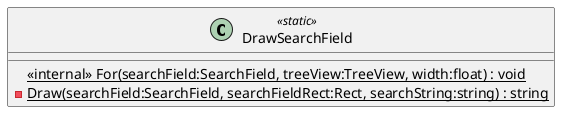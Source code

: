@startuml
class DrawSearchField <<static>> {
    <<internal>> {static} For(searchField:SearchField, treeView:TreeView, width:float) : void
    {static} - Draw(searchField:SearchField, searchFieldRect:Rect, searchString:string) : string
}
@enduml
